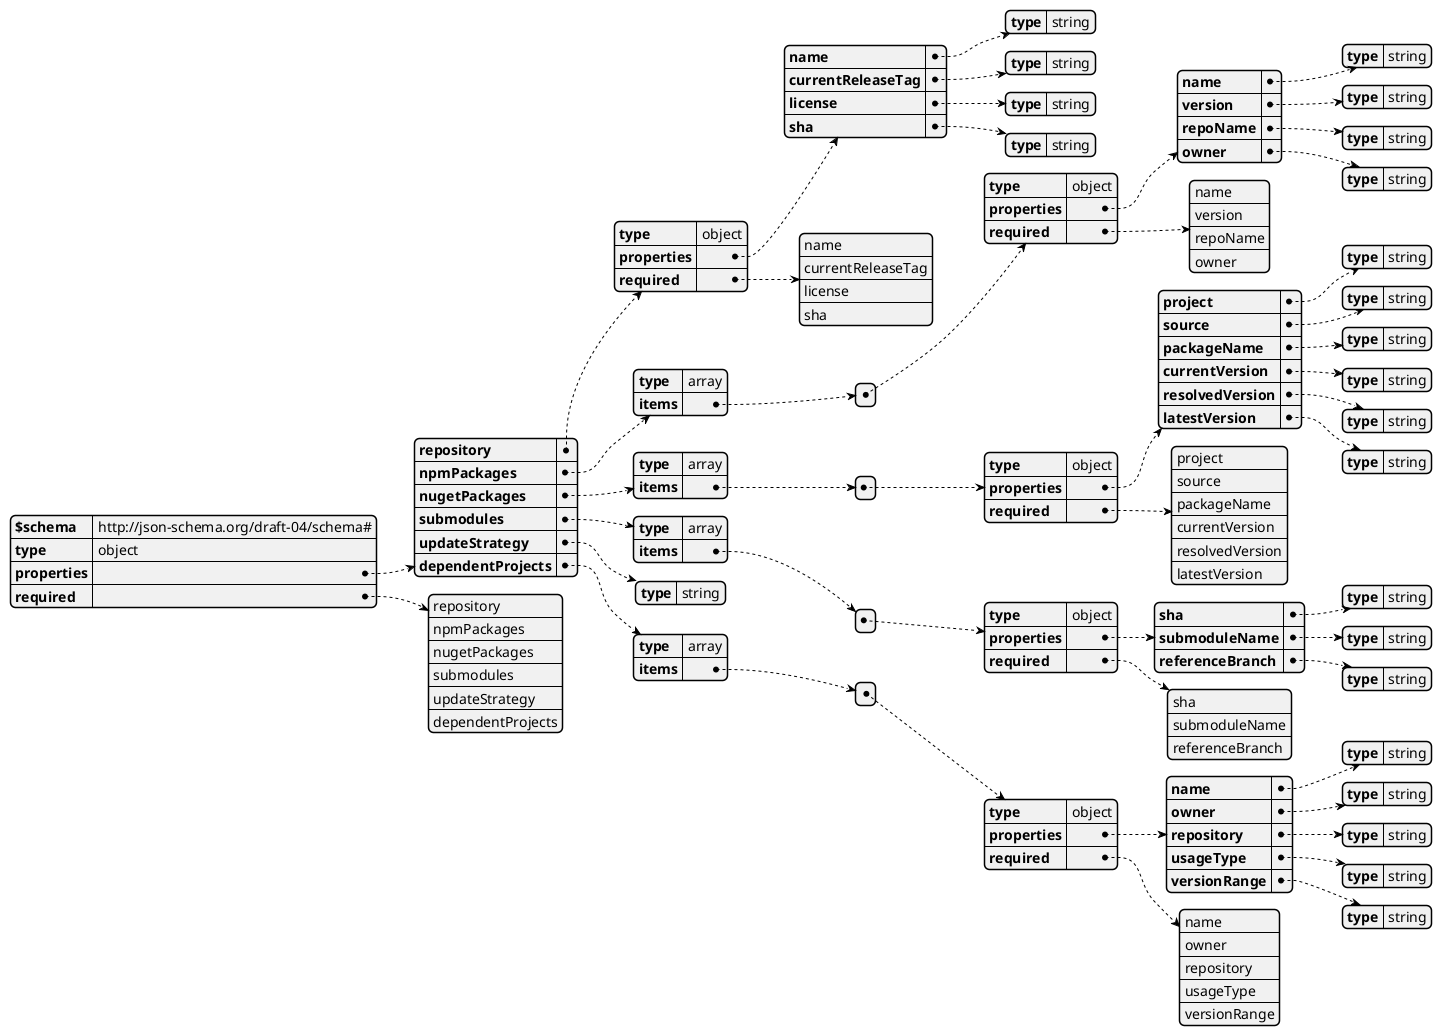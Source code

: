 ' @startjson
' {
'   "repository": {
'     "name": "string",
'     "currentReleaseTag": "string",
'     "license": "string",
'     "sha": "string"
'   },
'   "npmPackages": [
'     {
'       "name": "string",
'       "version": "string",
'       "repoName": "string",
'       "owner": "string"
'     }
'   ],
'   "nugetPackages": [
   
'     {
'       "project": "string",
'       "source": "string",
'       "packageName": "string",
'       "currentVersion": "string",
'       "resolvedVersion": "sring",
'       "latestVersion": "string"
'     }
'   ],
'   "submodules": [

'     {
'       "sha": "string",
'       "submoduleName": "string",
'       "referenceBranch": "string"
'     }
'   ],
'   "updateStrategy": "enum"
' }
' @endjson

@startjson
{
  "$schema": "http://json-schema.org/draft-04/schema#",
  "type": "object",
  "properties": {
    "repository": {
      "type": "object",
      "properties": {
        "name": {
          "type": "string"
        },
        "currentReleaseTag": {
          "type": "string"
        },
        "license": {
          "type": "string"
        },
        "sha": {
          "type": "string"
        }
      },
      "required": [
        "name",
        "currentReleaseTag",
        "license",
        "sha"
      ]
    },
    "npmPackages": {
      "type": "array",
      "items": [
        {
          "type": "object",
          "properties": {
            "name": {
              "type": "string"
            },
            "version": {
              "type": "string"
            },
            "repoName": {
              "type": "string"
            },
            "owner": {
              "type": "string"
            }
          },
          "required": [
            "name",
            "version",
            "repoName",
            "owner"
          ]
        }
      ]
    },
    "nugetPackages": {
      "type": "array",
      "items": [
        {
          "type": "object",
          "properties": {
            "project": {
              "type": "string"
            },
            "source": {
              "type": "string"
            },
            "packageName": {
              "type": "string"
            },
            "currentVersion": {
              "type": "string"
            },
            "resolvedVersion": {
              "type": "string"
            },
            "latestVersion": {
              "type": "string"
            }
          },
          "required": [
            "project",
            "source",
            "packageName",
            "currentVersion",
            "resolvedVersion",
            "latestVersion"
          ]
        }
      ]
    },
    "submodules": {
      "type": "array",
      "items": [
        {
          "type": "object",
          "properties": {
            "sha": {
              "type": "string"
            },
            "submoduleName": {
              "type": "string"
            },
            "referenceBranch": {
              "type": "string"
            }
          },
          "required": [
            "sha",
            "submoduleName",
            "referenceBranch"
          ]
        }
      ]
    },
    "updateStrategy": {
      "type": "string"
    },
    "dependentProjects": {
      "type": "array",
      "items": [
        {
          "type": "object",
          "properties": {
            "name": {
              "type": "string"
            },
            "owner": {
              "type": "string"
            },
            "repository": {
              "type": "string"
            },
            "usageType": {
              "type": "string"
            },
            "versionRange": {
              "type": "string"
            }
          },
          "required": [
            "name",
            "owner",
            "repository",
            "usageType",
            "versionRange"
          ]
        }
      ]
    }
  },
  "required": [
    "repository",
    "npmPackages",
    "nugetPackages",
    "submodules",
    "updateStrategy",
    "dependentProjects"
  ]
}
@endjson